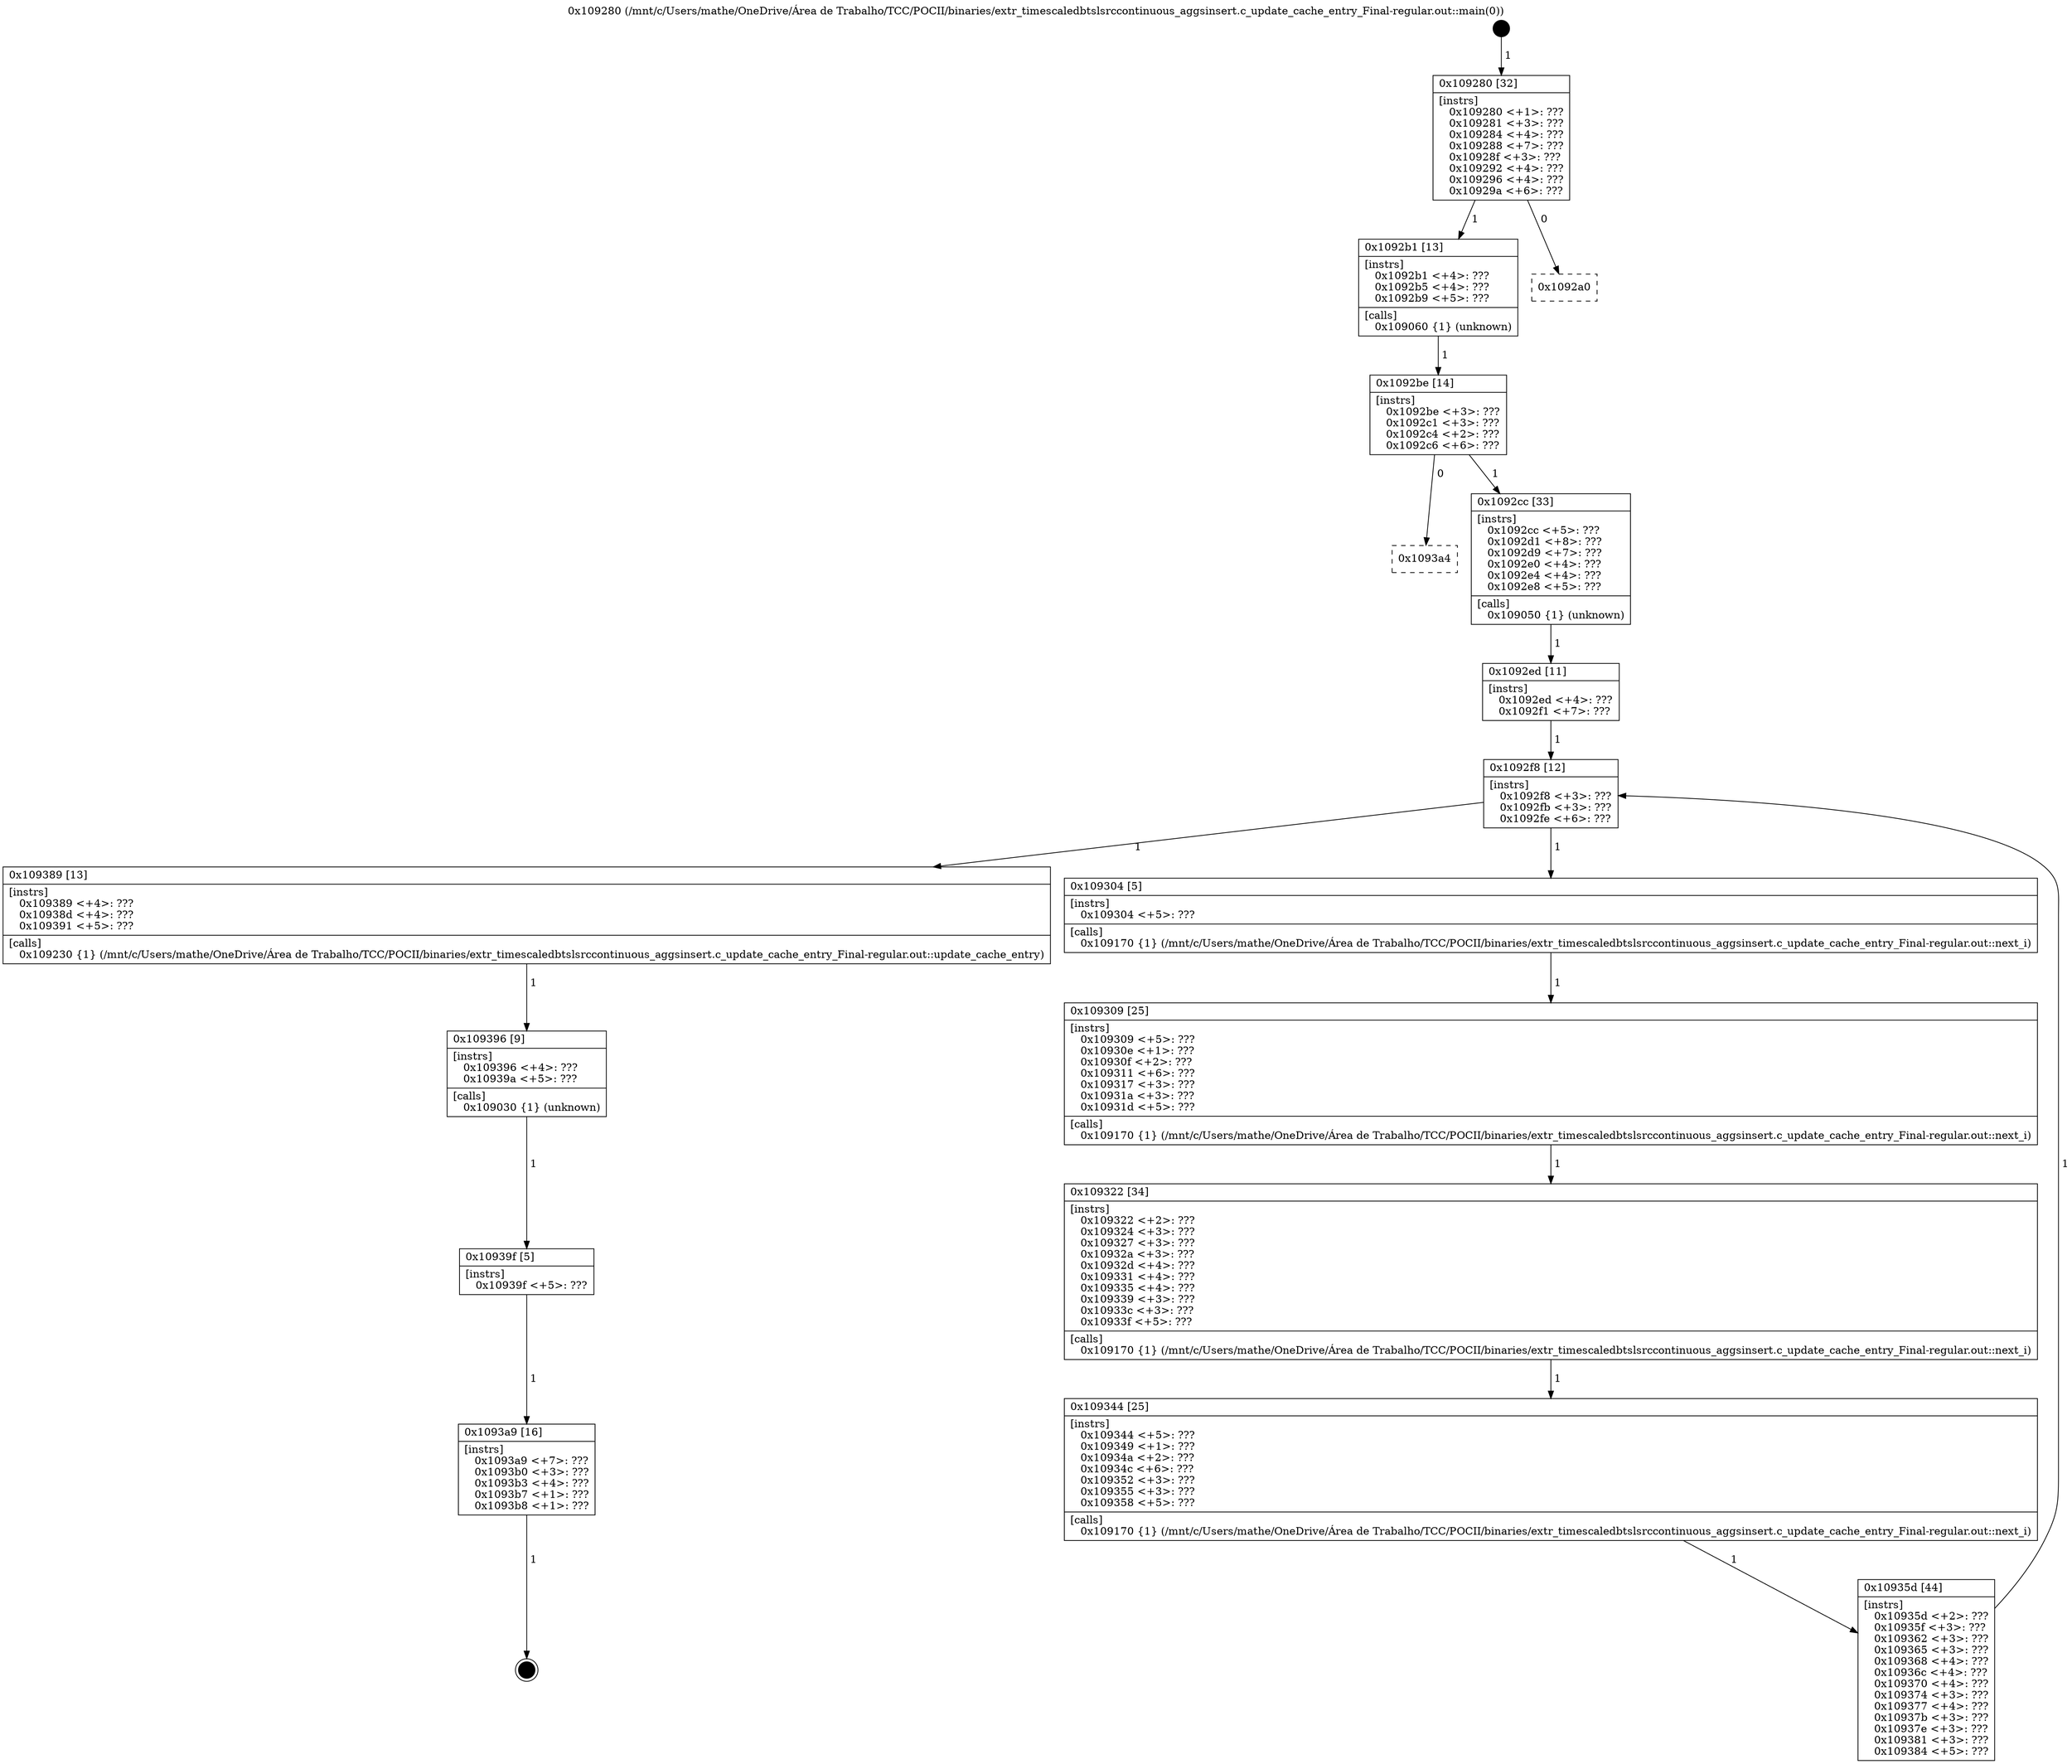 digraph "0x109280" {
  label = "0x109280 (/mnt/c/Users/mathe/OneDrive/Área de Trabalho/TCC/POCII/binaries/extr_timescaledbtslsrccontinuous_aggsinsert.c_update_cache_entry_Final-regular.out::main(0))"
  labelloc = "t"
  node[shape=record]

  Entry [label="",width=0.3,height=0.3,shape=circle,fillcolor=black,style=filled]
  "0x109280" [label="{
     0x109280 [32]\l
     | [instrs]\l
     &nbsp;&nbsp;0x109280 \<+1\>: ???\l
     &nbsp;&nbsp;0x109281 \<+3\>: ???\l
     &nbsp;&nbsp;0x109284 \<+4\>: ???\l
     &nbsp;&nbsp;0x109288 \<+7\>: ???\l
     &nbsp;&nbsp;0x10928f \<+3\>: ???\l
     &nbsp;&nbsp;0x109292 \<+4\>: ???\l
     &nbsp;&nbsp;0x109296 \<+4\>: ???\l
     &nbsp;&nbsp;0x10929a \<+6\>: ???\l
  }"]
  "0x1092b1" [label="{
     0x1092b1 [13]\l
     | [instrs]\l
     &nbsp;&nbsp;0x1092b1 \<+4\>: ???\l
     &nbsp;&nbsp;0x1092b5 \<+4\>: ???\l
     &nbsp;&nbsp;0x1092b9 \<+5\>: ???\l
     | [calls]\l
     &nbsp;&nbsp;0x109060 \{1\} (unknown)\l
  }"]
  "0x1092a0" [label="{
     0x1092a0\l
  }", style=dashed]
  "0x1092be" [label="{
     0x1092be [14]\l
     | [instrs]\l
     &nbsp;&nbsp;0x1092be \<+3\>: ???\l
     &nbsp;&nbsp;0x1092c1 \<+3\>: ???\l
     &nbsp;&nbsp;0x1092c4 \<+2\>: ???\l
     &nbsp;&nbsp;0x1092c6 \<+6\>: ???\l
  }"]
  "0x1093a4" [label="{
     0x1093a4\l
  }", style=dashed]
  "0x1092cc" [label="{
     0x1092cc [33]\l
     | [instrs]\l
     &nbsp;&nbsp;0x1092cc \<+5\>: ???\l
     &nbsp;&nbsp;0x1092d1 \<+8\>: ???\l
     &nbsp;&nbsp;0x1092d9 \<+7\>: ???\l
     &nbsp;&nbsp;0x1092e0 \<+4\>: ???\l
     &nbsp;&nbsp;0x1092e4 \<+4\>: ???\l
     &nbsp;&nbsp;0x1092e8 \<+5\>: ???\l
     | [calls]\l
     &nbsp;&nbsp;0x109050 \{1\} (unknown)\l
  }"]
  Exit [label="",width=0.3,height=0.3,shape=circle,fillcolor=black,style=filled,peripheries=2]
  "0x1092f8" [label="{
     0x1092f8 [12]\l
     | [instrs]\l
     &nbsp;&nbsp;0x1092f8 \<+3\>: ???\l
     &nbsp;&nbsp;0x1092fb \<+3\>: ???\l
     &nbsp;&nbsp;0x1092fe \<+6\>: ???\l
  }"]
  "0x109389" [label="{
     0x109389 [13]\l
     | [instrs]\l
     &nbsp;&nbsp;0x109389 \<+4\>: ???\l
     &nbsp;&nbsp;0x10938d \<+4\>: ???\l
     &nbsp;&nbsp;0x109391 \<+5\>: ???\l
     | [calls]\l
     &nbsp;&nbsp;0x109230 \{1\} (/mnt/c/Users/mathe/OneDrive/Área de Trabalho/TCC/POCII/binaries/extr_timescaledbtslsrccontinuous_aggsinsert.c_update_cache_entry_Final-regular.out::update_cache_entry)\l
  }"]
  "0x109304" [label="{
     0x109304 [5]\l
     | [instrs]\l
     &nbsp;&nbsp;0x109304 \<+5\>: ???\l
     | [calls]\l
     &nbsp;&nbsp;0x109170 \{1\} (/mnt/c/Users/mathe/OneDrive/Área de Trabalho/TCC/POCII/binaries/extr_timescaledbtslsrccontinuous_aggsinsert.c_update_cache_entry_Final-regular.out::next_i)\l
  }"]
  "0x109309" [label="{
     0x109309 [25]\l
     | [instrs]\l
     &nbsp;&nbsp;0x109309 \<+5\>: ???\l
     &nbsp;&nbsp;0x10930e \<+1\>: ???\l
     &nbsp;&nbsp;0x10930f \<+2\>: ???\l
     &nbsp;&nbsp;0x109311 \<+6\>: ???\l
     &nbsp;&nbsp;0x109317 \<+3\>: ???\l
     &nbsp;&nbsp;0x10931a \<+3\>: ???\l
     &nbsp;&nbsp;0x10931d \<+5\>: ???\l
     | [calls]\l
     &nbsp;&nbsp;0x109170 \{1\} (/mnt/c/Users/mathe/OneDrive/Área de Trabalho/TCC/POCII/binaries/extr_timescaledbtslsrccontinuous_aggsinsert.c_update_cache_entry_Final-regular.out::next_i)\l
  }"]
  "0x109322" [label="{
     0x109322 [34]\l
     | [instrs]\l
     &nbsp;&nbsp;0x109322 \<+2\>: ???\l
     &nbsp;&nbsp;0x109324 \<+3\>: ???\l
     &nbsp;&nbsp;0x109327 \<+3\>: ???\l
     &nbsp;&nbsp;0x10932a \<+3\>: ???\l
     &nbsp;&nbsp;0x10932d \<+4\>: ???\l
     &nbsp;&nbsp;0x109331 \<+4\>: ???\l
     &nbsp;&nbsp;0x109335 \<+4\>: ???\l
     &nbsp;&nbsp;0x109339 \<+3\>: ???\l
     &nbsp;&nbsp;0x10933c \<+3\>: ???\l
     &nbsp;&nbsp;0x10933f \<+5\>: ???\l
     | [calls]\l
     &nbsp;&nbsp;0x109170 \{1\} (/mnt/c/Users/mathe/OneDrive/Área de Trabalho/TCC/POCII/binaries/extr_timescaledbtslsrccontinuous_aggsinsert.c_update_cache_entry_Final-regular.out::next_i)\l
  }"]
  "0x109344" [label="{
     0x109344 [25]\l
     | [instrs]\l
     &nbsp;&nbsp;0x109344 \<+5\>: ???\l
     &nbsp;&nbsp;0x109349 \<+1\>: ???\l
     &nbsp;&nbsp;0x10934a \<+2\>: ???\l
     &nbsp;&nbsp;0x10934c \<+6\>: ???\l
     &nbsp;&nbsp;0x109352 \<+3\>: ???\l
     &nbsp;&nbsp;0x109355 \<+3\>: ???\l
     &nbsp;&nbsp;0x109358 \<+5\>: ???\l
     | [calls]\l
     &nbsp;&nbsp;0x109170 \{1\} (/mnt/c/Users/mathe/OneDrive/Área de Trabalho/TCC/POCII/binaries/extr_timescaledbtslsrccontinuous_aggsinsert.c_update_cache_entry_Final-regular.out::next_i)\l
  }"]
  "0x10935d" [label="{
     0x10935d [44]\l
     | [instrs]\l
     &nbsp;&nbsp;0x10935d \<+2\>: ???\l
     &nbsp;&nbsp;0x10935f \<+3\>: ???\l
     &nbsp;&nbsp;0x109362 \<+3\>: ???\l
     &nbsp;&nbsp;0x109365 \<+3\>: ???\l
     &nbsp;&nbsp;0x109368 \<+4\>: ???\l
     &nbsp;&nbsp;0x10936c \<+4\>: ???\l
     &nbsp;&nbsp;0x109370 \<+4\>: ???\l
     &nbsp;&nbsp;0x109374 \<+3\>: ???\l
     &nbsp;&nbsp;0x109377 \<+4\>: ???\l
     &nbsp;&nbsp;0x10937b \<+3\>: ???\l
     &nbsp;&nbsp;0x10937e \<+3\>: ???\l
     &nbsp;&nbsp;0x109381 \<+3\>: ???\l
     &nbsp;&nbsp;0x109384 \<+5\>: ???\l
  }"]
  "0x1092ed" [label="{
     0x1092ed [11]\l
     | [instrs]\l
     &nbsp;&nbsp;0x1092ed \<+4\>: ???\l
     &nbsp;&nbsp;0x1092f1 \<+7\>: ???\l
  }"]
  "0x109396" [label="{
     0x109396 [9]\l
     | [instrs]\l
     &nbsp;&nbsp;0x109396 \<+4\>: ???\l
     &nbsp;&nbsp;0x10939a \<+5\>: ???\l
     | [calls]\l
     &nbsp;&nbsp;0x109030 \{1\} (unknown)\l
  }"]
  "0x10939f" [label="{
     0x10939f [5]\l
     | [instrs]\l
     &nbsp;&nbsp;0x10939f \<+5\>: ???\l
  }"]
  "0x1093a9" [label="{
     0x1093a9 [16]\l
     | [instrs]\l
     &nbsp;&nbsp;0x1093a9 \<+7\>: ???\l
     &nbsp;&nbsp;0x1093b0 \<+3\>: ???\l
     &nbsp;&nbsp;0x1093b3 \<+4\>: ???\l
     &nbsp;&nbsp;0x1093b7 \<+1\>: ???\l
     &nbsp;&nbsp;0x1093b8 \<+1\>: ???\l
  }"]
  Entry -> "0x109280" [label=" 1"]
  "0x109280" -> "0x1092b1" [label=" 1"]
  "0x109280" -> "0x1092a0" [label=" 0"]
  "0x1092b1" -> "0x1092be" [label=" 1"]
  "0x1092be" -> "0x1093a4" [label=" 0"]
  "0x1092be" -> "0x1092cc" [label=" 1"]
  "0x1093a9" -> Exit [label=" 1"]
  "0x1092cc" -> "0x1092ed" [label=" 1"]
  "0x1092f8" -> "0x109389" [label=" 1"]
  "0x1092f8" -> "0x109304" [label=" 1"]
  "0x109304" -> "0x109309" [label=" 1"]
  "0x109309" -> "0x109322" [label=" 1"]
  "0x109322" -> "0x109344" [label=" 1"]
  "0x109344" -> "0x10935d" [label=" 1"]
  "0x1092ed" -> "0x1092f8" [label=" 1"]
  "0x10935d" -> "0x1092f8" [label=" 1"]
  "0x109389" -> "0x109396" [label=" 1"]
  "0x109396" -> "0x10939f" [label=" 1"]
  "0x10939f" -> "0x1093a9" [label=" 1"]
}
